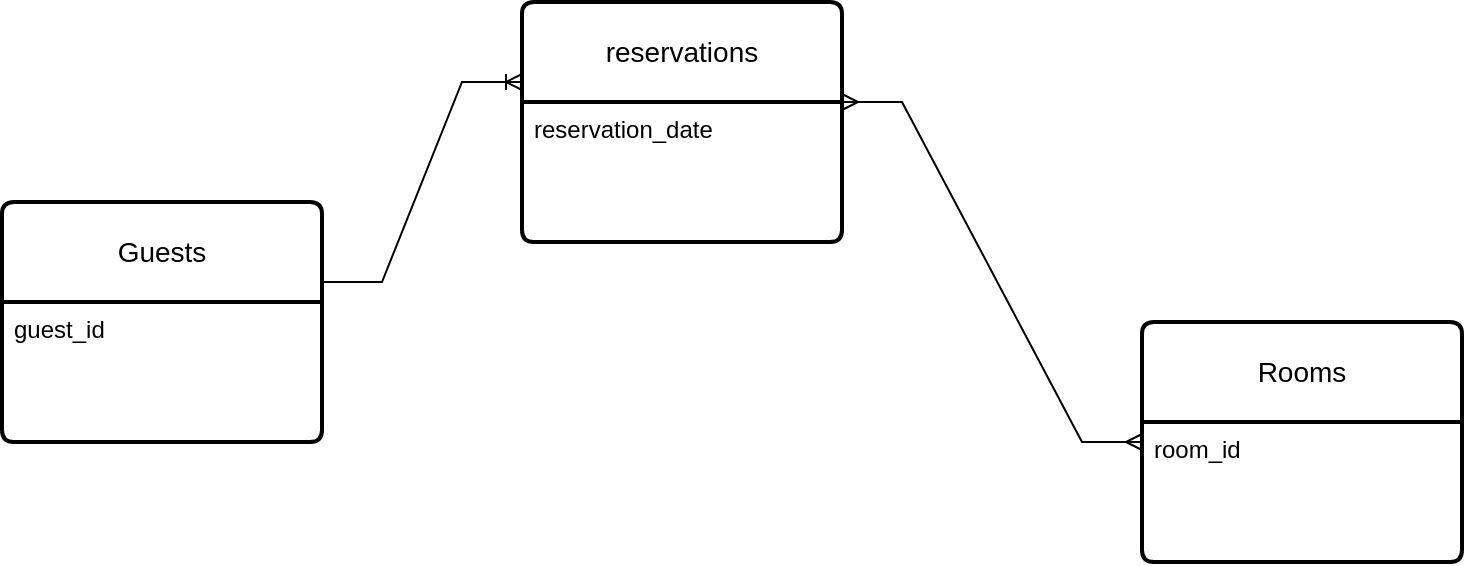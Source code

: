 <mxfile version="24.2.5" type="device">
  <diagram name="Page-1" id="A67f-qjdUg0GMJDR-V90">
    <mxGraphModel dx="864" dy="516" grid="1" gridSize="10" guides="1" tooltips="1" connect="1" arrows="1" fold="1" page="1" pageScale="1" pageWidth="850" pageHeight="1100" math="0" shadow="0">
      <root>
        <mxCell id="0" />
        <mxCell id="1" parent="0" />
        <mxCell id="i0TsTKev6ol_CvQ_ZO6p-1" value="reservations" style="swimlane;childLayout=stackLayout;horizontal=1;startSize=50;horizontalStack=0;rounded=1;fontSize=14;fontStyle=0;strokeWidth=2;resizeParent=0;resizeLast=1;shadow=0;dashed=0;align=center;arcSize=4;whiteSpace=wrap;html=1;" vertex="1" parent="1">
          <mxGeometry x="320" y="120" width="160" height="120" as="geometry" />
        </mxCell>
        <mxCell id="i0TsTKev6ol_CvQ_ZO6p-2" value="reservation_date&lt;div&gt;&lt;br&gt;&lt;/div&gt;" style="align=left;strokeColor=none;fillColor=none;spacingLeft=4;fontSize=12;verticalAlign=top;resizable=0;rotatable=0;part=1;html=1;" vertex="1" parent="i0TsTKev6ol_CvQ_ZO6p-1">
          <mxGeometry y="50" width="160" height="70" as="geometry" />
        </mxCell>
        <mxCell id="i0TsTKev6ol_CvQ_ZO6p-3" value="Rooms" style="swimlane;childLayout=stackLayout;horizontal=1;startSize=50;horizontalStack=0;rounded=1;fontSize=14;fontStyle=0;strokeWidth=2;resizeParent=0;resizeLast=1;shadow=0;dashed=0;align=center;arcSize=4;whiteSpace=wrap;html=1;" vertex="1" parent="1">
          <mxGeometry x="630" y="280" width="160" height="120" as="geometry" />
        </mxCell>
        <mxCell id="i0TsTKev6ol_CvQ_ZO6p-4" value="room_id" style="align=left;strokeColor=none;fillColor=none;spacingLeft=4;fontSize=12;verticalAlign=top;resizable=0;rotatable=0;part=1;html=1;" vertex="1" parent="i0TsTKev6ol_CvQ_ZO6p-3">
          <mxGeometry y="50" width="160" height="70" as="geometry" />
        </mxCell>
        <mxCell id="i0TsTKev6ol_CvQ_ZO6p-5" value="Guests" style="swimlane;childLayout=stackLayout;horizontal=1;startSize=50;horizontalStack=0;rounded=1;fontSize=14;fontStyle=0;strokeWidth=2;resizeParent=0;resizeLast=1;shadow=0;dashed=0;align=center;arcSize=4;whiteSpace=wrap;html=1;" vertex="1" parent="1">
          <mxGeometry x="60" y="220" width="160" height="120" as="geometry" />
        </mxCell>
        <mxCell id="i0TsTKev6ol_CvQ_ZO6p-6" value="guest_id" style="align=left;strokeColor=none;fillColor=none;spacingLeft=4;fontSize=12;verticalAlign=top;resizable=0;rotatable=0;part=1;html=1;" vertex="1" parent="i0TsTKev6ol_CvQ_ZO6p-5">
          <mxGeometry y="50" width="160" height="70" as="geometry" />
        </mxCell>
        <mxCell id="i0TsTKev6ol_CvQ_ZO6p-7" value="" style="edgeStyle=entityRelationEdgeStyle;fontSize=12;html=1;endArrow=ERoneToMany;rounded=0;" edge="1" parent="1">
          <mxGeometry width="100" height="100" relative="1" as="geometry">
            <mxPoint x="220" y="260" as="sourcePoint" />
            <mxPoint x="320" y="160" as="targetPoint" />
          </mxGeometry>
        </mxCell>
        <mxCell id="i0TsTKev6ol_CvQ_ZO6p-8" value="" style="edgeStyle=entityRelationEdgeStyle;fontSize=12;html=1;endArrow=ERmany;startArrow=ERmany;rounded=0;" edge="1" parent="1">
          <mxGeometry width="100" height="100" relative="1" as="geometry">
            <mxPoint x="480" y="170" as="sourcePoint" />
            <mxPoint x="630" y="340" as="targetPoint" />
            <Array as="points">
              <mxPoint x="520" y="240" />
              <mxPoint x="470" y="220" />
            </Array>
          </mxGeometry>
        </mxCell>
      </root>
    </mxGraphModel>
  </diagram>
</mxfile>

